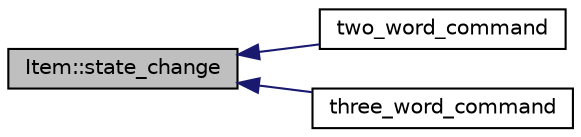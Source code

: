 digraph G
{
  edge [fontname="Helvetica",fontsize="10",labelfontname="Helvetica",labelfontsize="10"];
  node [fontname="Helvetica",fontsize="10",shape=record];
  rankdir="LR";
  Node1 [label="Item::state_change",height=0.2,width=0.4,color="black", fillcolor="grey75", style="filled" fontcolor="black"];
  Node1 -> Node2 [dir="back",color="midnightblue",fontsize="10",style="solid"];
  Node2 [label="two_word_command",height=0.2,width=0.4,color="black", fillcolor="white", style="filled",URL="$main_8cpp.html#a5671b7ea75581d5f7eb4a801d7c10919",tooltip="A method to handle two word commands."];
  Node1 -> Node3 [dir="back",color="midnightblue",fontsize="10",style="solid"];
  Node3 [label="three_word_command",height=0.2,width=0.4,color="black", fillcolor="white", style="filled",URL="$main_8cpp.html#a47fd8dc4fa23701e1d3c6d9c33f9f675"];
}
